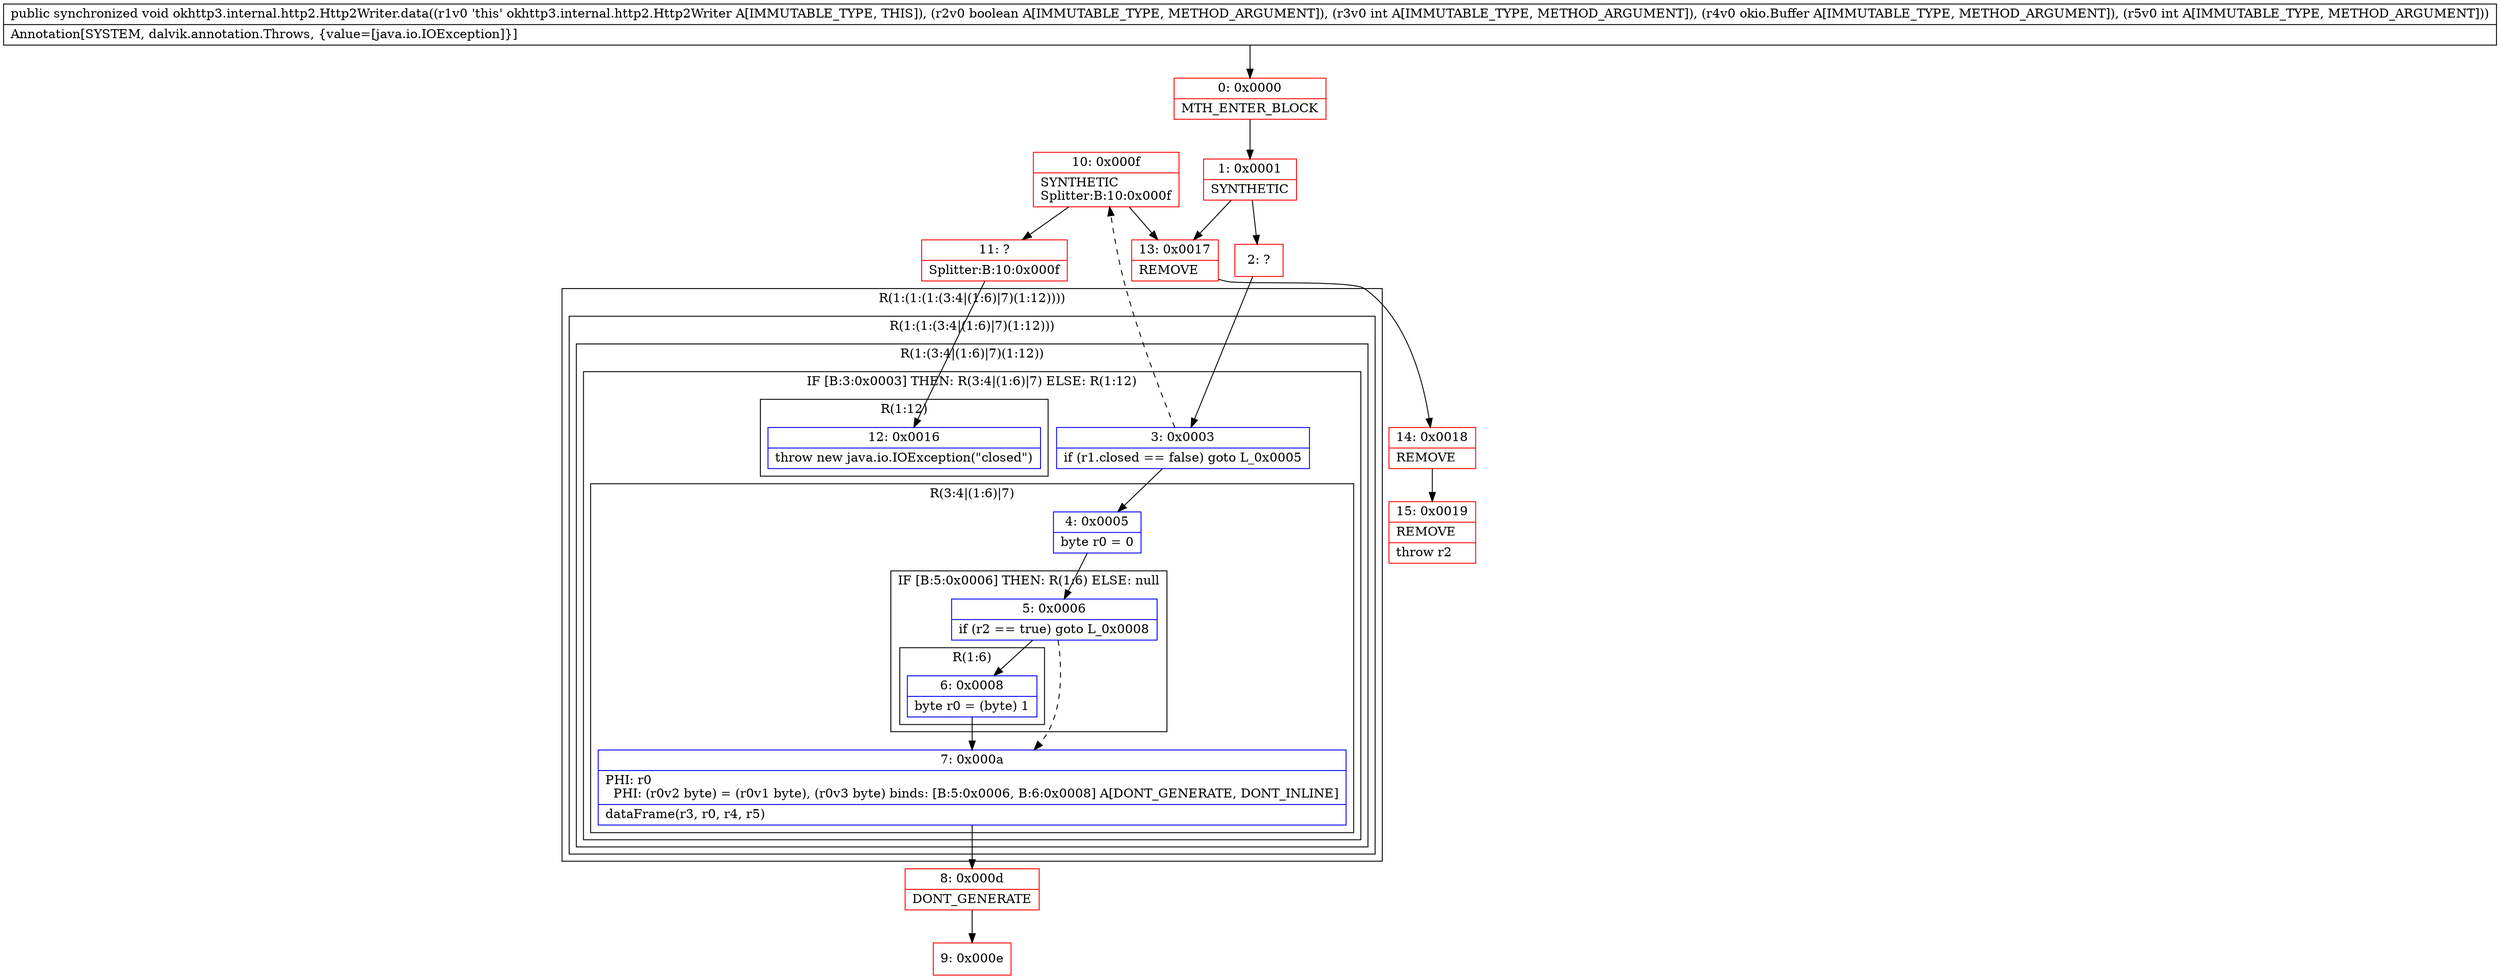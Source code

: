 digraph "CFG forokhttp3.internal.http2.Http2Writer.data(ZILokio\/Buffer;I)V" {
subgraph cluster_Region_1636173100 {
label = "R(1:(1:(1:(3:4|(1:6)|7)(1:12))))";
node [shape=record,color=blue];
subgraph cluster_Region_623085807 {
label = "R(1:(1:(3:4|(1:6)|7)(1:12)))";
node [shape=record,color=blue];
subgraph cluster_Region_1310036035 {
label = "R(1:(3:4|(1:6)|7)(1:12))";
node [shape=record,color=blue];
subgraph cluster_IfRegion_1553388901 {
label = "IF [B:3:0x0003] THEN: R(3:4|(1:6)|7) ELSE: R(1:12)";
node [shape=record,color=blue];
Node_3 [shape=record,label="{3\:\ 0x0003|if (r1.closed == false) goto L_0x0005\l}"];
subgraph cluster_Region_1966597469 {
label = "R(3:4|(1:6)|7)";
node [shape=record,color=blue];
Node_4 [shape=record,label="{4\:\ 0x0005|byte r0 = 0\l}"];
subgraph cluster_IfRegion_233313470 {
label = "IF [B:5:0x0006] THEN: R(1:6) ELSE: null";
node [shape=record,color=blue];
Node_5 [shape=record,label="{5\:\ 0x0006|if (r2 == true) goto L_0x0008\l}"];
subgraph cluster_Region_1265010615 {
label = "R(1:6)";
node [shape=record,color=blue];
Node_6 [shape=record,label="{6\:\ 0x0008|byte r0 = (byte) 1\l}"];
}
}
Node_7 [shape=record,label="{7\:\ 0x000a|PHI: r0 \l  PHI: (r0v2 byte) = (r0v1 byte), (r0v3 byte) binds: [B:5:0x0006, B:6:0x0008] A[DONT_GENERATE, DONT_INLINE]\l|dataFrame(r3, r0, r4, r5)\l}"];
}
subgraph cluster_Region_884314396 {
label = "R(1:12)";
node [shape=record,color=blue];
Node_12 [shape=record,label="{12\:\ 0x0016|throw new java.io.IOException(\"closed\")\l}"];
}
}
}
}
}
Node_0 [shape=record,color=red,label="{0\:\ 0x0000|MTH_ENTER_BLOCK\l}"];
Node_1 [shape=record,color=red,label="{1\:\ 0x0001|SYNTHETIC\l}"];
Node_2 [shape=record,color=red,label="{2\:\ ?}"];
Node_8 [shape=record,color=red,label="{8\:\ 0x000d|DONT_GENERATE\l}"];
Node_9 [shape=record,color=red,label="{9\:\ 0x000e}"];
Node_10 [shape=record,color=red,label="{10\:\ 0x000f|SYNTHETIC\lSplitter:B:10:0x000f\l}"];
Node_11 [shape=record,color=red,label="{11\:\ ?|Splitter:B:10:0x000f\l}"];
Node_13 [shape=record,color=red,label="{13\:\ 0x0017|REMOVE\l}"];
Node_14 [shape=record,color=red,label="{14\:\ 0x0018|REMOVE\l}"];
Node_15 [shape=record,color=red,label="{15\:\ 0x0019|REMOVE\l|throw r2\l}"];
MethodNode[shape=record,label="{public synchronized void okhttp3.internal.http2.Http2Writer.data((r1v0 'this' okhttp3.internal.http2.Http2Writer A[IMMUTABLE_TYPE, THIS]), (r2v0 boolean A[IMMUTABLE_TYPE, METHOD_ARGUMENT]), (r3v0 int A[IMMUTABLE_TYPE, METHOD_ARGUMENT]), (r4v0 okio.Buffer A[IMMUTABLE_TYPE, METHOD_ARGUMENT]), (r5v0 int A[IMMUTABLE_TYPE, METHOD_ARGUMENT]))  | Annotation[SYSTEM, dalvik.annotation.Throws, \{value=[java.io.IOException]\}]\l}"];
MethodNode -> Node_0;
Node_3 -> Node_4;
Node_3 -> Node_10[style=dashed];
Node_4 -> Node_5;
Node_5 -> Node_6;
Node_5 -> Node_7[style=dashed];
Node_6 -> Node_7;
Node_7 -> Node_8;
Node_0 -> Node_1;
Node_1 -> Node_2;
Node_1 -> Node_13;
Node_2 -> Node_3;
Node_8 -> Node_9;
Node_10 -> Node_11;
Node_10 -> Node_13;
Node_11 -> Node_12;
Node_13 -> Node_14;
Node_14 -> Node_15;
}

